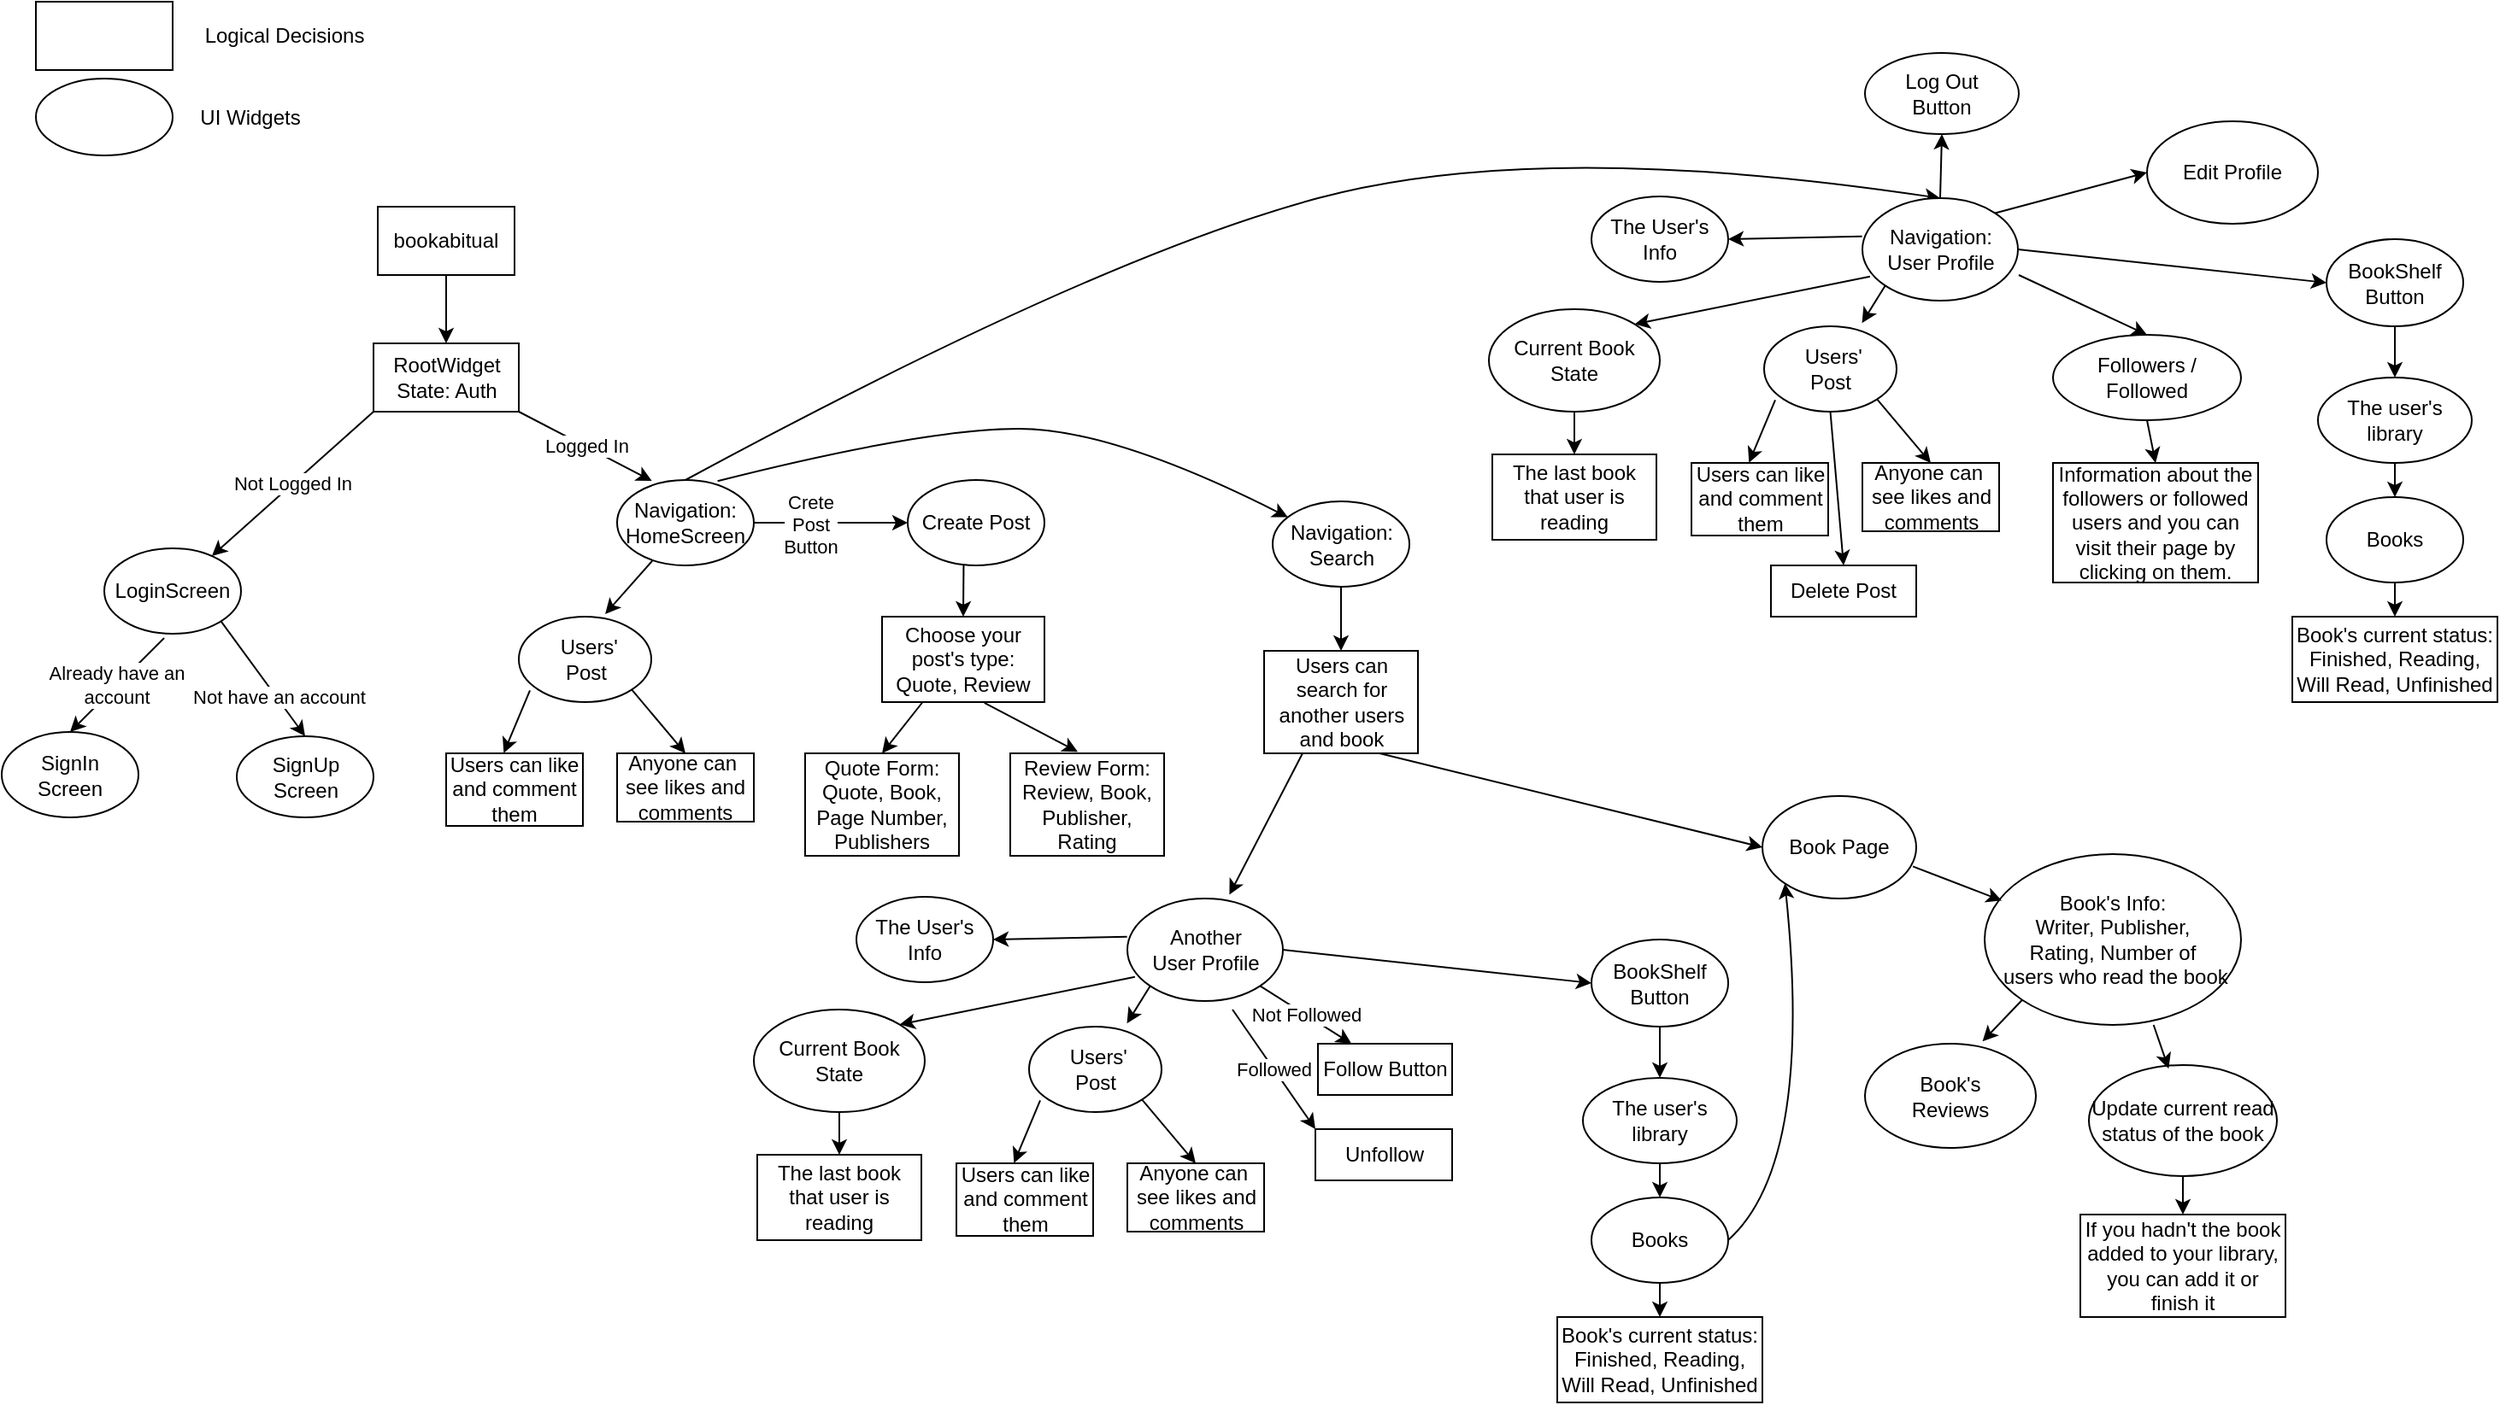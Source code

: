 <mxfile version="13.8.8" type="github">
  <diagram id="o6mYOKz96a20LUO6yvRT" name="Page-1">
    <mxGraphModel dx="1483" dy="840" grid="1" gridSize="10" guides="1" tooltips="1" connect="1" arrows="1" fold="1" page="1" pageScale="1" pageWidth="827" pageHeight="1169" math="0" shadow="0">
      <root>
        <mxCell id="0" />
        <mxCell id="1" parent="0" />
        <mxCell id="Ve-H1bilqi9meHcKyR2J-1" value="" style="rounded=0;whiteSpace=wrap;html=1;" vertex="1" parent="1">
          <mxGeometry x="40" width="80" height="40" as="geometry" />
        </mxCell>
        <mxCell id="Ve-H1bilqi9meHcKyR2J-2" value="Logical Decisions" style="text;html=1;align=center;verticalAlign=middle;resizable=0;points=[];autosize=1;" vertex="1" parent="1">
          <mxGeometry x="130" y="10" width="110" height="20" as="geometry" />
        </mxCell>
        <mxCell id="Ve-H1bilqi9meHcKyR2J-4" value="" style="ellipse;whiteSpace=wrap;html=1;" vertex="1" parent="1">
          <mxGeometry x="40" y="45" width="80" height="45" as="geometry" />
        </mxCell>
        <mxCell id="Ve-H1bilqi9meHcKyR2J-5" value="UI Widgets" style="text;html=1;align=center;verticalAlign=middle;resizable=0;points=[];autosize=1;" vertex="1" parent="1">
          <mxGeometry x="130" y="57.5" width="70" height="20" as="geometry" />
        </mxCell>
        <mxCell id="Ve-H1bilqi9meHcKyR2J-8" style="edgeStyle=orthogonalEdgeStyle;rounded=0;orthogonalLoop=1;jettySize=auto;html=1;entryX=0.5;entryY=0;entryDx=0;entryDy=0;" edge="1" parent="1" source="Ve-H1bilqi9meHcKyR2J-6" target="Ve-H1bilqi9meHcKyR2J-7">
          <mxGeometry relative="1" as="geometry" />
        </mxCell>
        <mxCell id="Ve-H1bilqi9meHcKyR2J-6" value="bookabitual" style="rounded=0;whiteSpace=wrap;html=1;" vertex="1" parent="1">
          <mxGeometry x="240" y="120" width="80" height="40" as="geometry" />
        </mxCell>
        <mxCell id="Ve-H1bilqi9meHcKyR2J-7" value="RootWidget&lt;br&gt;State: Auth" style="rounded=0;whiteSpace=wrap;html=1;" vertex="1" parent="1">
          <mxGeometry x="237.5" y="200" width="85" height="40" as="geometry" />
        </mxCell>
        <mxCell id="Ve-H1bilqi9meHcKyR2J-9" value="LoginScreen" style="ellipse;whiteSpace=wrap;html=1;" vertex="1" parent="1">
          <mxGeometry x="80" y="320" width="80" height="50" as="geometry" />
        </mxCell>
        <mxCell id="Ve-H1bilqi9meHcKyR2J-11" value="Not Logged In" style="endArrow=classic;html=1;exitX=0;exitY=1;exitDx=0;exitDy=0;" edge="1" parent="1" source="Ve-H1bilqi9meHcKyR2J-7" target="Ve-H1bilqi9meHcKyR2J-9">
          <mxGeometry width="50" height="50" relative="1" as="geometry">
            <mxPoint x="190" y="280" as="sourcePoint" />
            <mxPoint x="200" y="270" as="targetPoint" />
          </mxGeometry>
        </mxCell>
        <mxCell id="Ve-H1bilqi9meHcKyR2J-14" value="SignIn &lt;br&gt;Screen" style="ellipse;whiteSpace=wrap;html=1;" vertex="1" parent="1">
          <mxGeometry x="20" y="427.5" width="80" height="50" as="geometry" />
        </mxCell>
        <mxCell id="Ve-H1bilqi9meHcKyR2J-15" value="SignUp Screen" style="ellipse;whiteSpace=wrap;html=1;" vertex="1" parent="1">
          <mxGeometry x="157.5" y="430" width="80" height="47.5" as="geometry" />
        </mxCell>
        <mxCell id="Ve-H1bilqi9meHcKyR2J-16" value="Not have an account" style="endArrow=classic;html=1;exitX=1;exitY=1;exitDx=0;exitDy=0;entryX=0.5;entryY=0;entryDx=0;entryDy=0;" edge="1" parent="1" source="Ve-H1bilqi9meHcKyR2J-9" target="Ve-H1bilqi9meHcKyR2J-15">
          <mxGeometry x="0.329" y="1" width="50" height="50" relative="1" as="geometry">
            <mxPoint x="190" y="450" as="sourcePoint" />
            <mxPoint x="210" y="420" as="targetPoint" />
            <mxPoint as="offset" />
          </mxGeometry>
        </mxCell>
        <mxCell id="Ve-H1bilqi9meHcKyR2J-17" value="Already have an&lt;br&gt;account" style="endArrow=classic;html=1;entryX=0.5;entryY=0;entryDx=0;entryDy=0;exitX=0.438;exitY=1.05;exitDx=0;exitDy=0;exitPerimeter=0;" edge="1" parent="1" source="Ve-H1bilqi9meHcKyR2J-9" target="Ve-H1bilqi9meHcKyR2J-14">
          <mxGeometry width="50" height="50" relative="1" as="geometry">
            <mxPoint x="190" y="450" as="sourcePoint" />
            <mxPoint x="240" y="400" as="targetPoint" />
          </mxGeometry>
        </mxCell>
        <mxCell id="Ve-H1bilqi9meHcKyR2J-18" value="Navigation:&lt;br&gt;HomeScreen" style="ellipse;whiteSpace=wrap;html=1;" vertex="1" parent="1">
          <mxGeometry x="380" y="280" width="80" height="50" as="geometry" />
        </mxCell>
        <mxCell id="Ve-H1bilqi9meHcKyR2J-19" value="Logged In" style="endArrow=classic;html=1;entryX=0.254;entryY=0.01;entryDx=0;entryDy=0;entryPerimeter=0;exitX=1;exitY=1;exitDx=0;exitDy=0;" edge="1" parent="1" source="Ve-H1bilqi9meHcKyR2J-7" target="Ve-H1bilqi9meHcKyR2J-18">
          <mxGeometry width="50" height="50" relative="1" as="geometry">
            <mxPoint x="380" y="270" as="sourcePoint" />
            <mxPoint x="430" y="220" as="targetPoint" />
          </mxGeometry>
        </mxCell>
        <mxCell id="Ve-H1bilqi9meHcKyR2J-20" value="&amp;nbsp;Users&#39; &lt;br&gt;Post" style="ellipse;whiteSpace=wrap;html=1;" vertex="1" parent="1">
          <mxGeometry x="322.5" y="360" width="77.5" height="50" as="geometry" />
        </mxCell>
        <mxCell id="Ve-H1bilqi9meHcKyR2J-21" value="" style="endArrow=classic;html=1;entryX=0.652;entryY=-0.03;entryDx=0;entryDy=0;entryPerimeter=0;" edge="1" parent="1" source="Ve-H1bilqi9meHcKyR2J-18" target="Ve-H1bilqi9meHcKyR2J-20">
          <mxGeometry width="50" height="50" relative="1" as="geometry">
            <mxPoint x="380" y="440" as="sourcePoint" />
            <mxPoint x="430" y="390" as="targetPoint" />
          </mxGeometry>
        </mxCell>
        <mxCell id="Ve-H1bilqi9meHcKyR2J-22" value="Create Post" style="ellipse;whiteSpace=wrap;html=1;" vertex="1" parent="1">
          <mxGeometry x="550" y="280" width="80" height="50" as="geometry" />
        </mxCell>
        <mxCell id="Ve-H1bilqi9meHcKyR2J-23" value="Users can like and comment them" style="rounded=0;whiteSpace=wrap;html=1;" vertex="1" parent="1">
          <mxGeometry x="280" y="440" width="80" height="42.5" as="geometry" />
        </mxCell>
        <mxCell id="Ve-H1bilqi9meHcKyR2J-24" value="" style="endArrow=classic;html=1;entryX=0.421;entryY=-0.004;entryDx=0;entryDy=0;entryPerimeter=0;exitX=0.084;exitY=0.863;exitDx=0;exitDy=0;exitPerimeter=0;" edge="1" parent="1" source="Ve-H1bilqi9meHcKyR2J-20" target="Ve-H1bilqi9meHcKyR2J-23">
          <mxGeometry width="50" height="50" relative="1" as="geometry">
            <mxPoint x="380" y="410" as="sourcePoint" />
            <mxPoint x="430" y="360" as="targetPoint" />
          </mxGeometry>
        </mxCell>
        <mxCell id="Ve-H1bilqi9meHcKyR2J-25" value="" style="endArrow=classic;html=1;exitX=1;exitY=0.5;exitDx=0;exitDy=0;entryX=0;entryY=0.5;entryDx=0;entryDy=0;" edge="1" parent="1" source="Ve-H1bilqi9meHcKyR2J-18" target="Ve-H1bilqi9meHcKyR2J-22">
          <mxGeometry width="50" height="50" relative="1" as="geometry">
            <mxPoint x="380" y="250" as="sourcePoint" />
            <mxPoint x="430" y="200" as="targetPoint" />
          </mxGeometry>
        </mxCell>
        <mxCell id="Ve-H1bilqi9meHcKyR2J-26" value="Crete&lt;br&gt;Post&lt;br&gt;Button" style="edgeLabel;html=1;align=center;verticalAlign=middle;resizable=0;points=[];" vertex="1" connectable="0" parent="Ve-H1bilqi9meHcKyR2J-25">
          <mxGeometry x="-0.278" y="-1" relative="1" as="geometry">
            <mxPoint as="offset" />
          </mxGeometry>
        </mxCell>
        <mxCell id="Ve-H1bilqi9meHcKyR2J-27" value="Choose your post&#39;s type: Quote, Review" style="rounded=0;whiteSpace=wrap;html=1;" vertex="1" parent="1">
          <mxGeometry x="535" y="360" width="95" height="50" as="geometry" />
        </mxCell>
        <mxCell id="Ve-H1bilqi9meHcKyR2J-28" value="Quote Form:&lt;br&gt;Quote, Book, Page Number, Publishers" style="rounded=0;whiteSpace=wrap;html=1;" vertex="1" parent="1">
          <mxGeometry x="490" y="440" width="90" height="60" as="geometry" />
        </mxCell>
        <mxCell id="Ve-H1bilqi9meHcKyR2J-29" value="Anyone can&amp;nbsp; see likes and comments" style="rounded=0;whiteSpace=wrap;html=1;" vertex="1" parent="1">
          <mxGeometry x="380" y="440" width="80" height="40" as="geometry" />
        </mxCell>
        <mxCell id="Ve-H1bilqi9meHcKyR2J-30" value="" style="endArrow=classic;html=1;exitX=1;exitY=1;exitDx=0;exitDy=0;entryX=0.5;entryY=0;entryDx=0;entryDy=0;" edge="1" parent="1" source="Ve-H1bilqi9meHcKyR2J-20" target="Ve-H1bilqi9meHcKyR2J-29">
          <mxGeometry width="50" height="50" relative="1" as="geometry">
            <mxPoint x="560" y="420" as="sourcePoint" />
            <mxPoint x="610" y="370" as="targetPoint" />
          </mxGeometry>
        </mxCell>
        <mxCell id="Ve-H1bilqi9meHcKyR2J-31" value="" style="endArrow=classic;html=1;entryX=0.5;entryY=0;entryDx=0;entryDy=0;exitX=0.409;exitY=0.997;exitDx=0;exitDy=0;exitPerimeter=0;" edge="1" parent="1" source="Ve-H1bilqi9meHcKyR2J-22" target="Ve-H1bilqi9meHcKyR2J-27">
          <mxGeometry width="50" height="50" relative="1" as="geometry">
            <mxPoint x="560" y="360" as="sourcePoint" />
            <mxPoint x="610" y="310" as="targetPoint" />
          </mxGeometry>
        </mxCell>
        <mxCell id="Ve-H1bilqi9meHcKyR2J-32" value="" style="endArrow=classic;html=1;exitX=0.25;exitY=1;exitDx=0;exitDy=0;entryX=0.5;entryY=0;entryDx=0;entryDy=0;" edge="1" parent="1" source="Ve-H1bilqi9meHcKyR2J-27" target="Ve-H1bilqi9meHcKyR2J-28">
          <mxGeometry width="50" height="50" relative="1" as="geometry">
            <mxPoint x="560" y="420" as="sourcePoint" />
            <mxPoint x="610" y="370" as="targetPoint" />
          </mxGeometry>
        </mxCell>
        <mxCell id="Ve-H1bilqi9meHcKyR2J-33" value="Review Form:&lt;br&gt;Review, Book, Publisher, Rating" style="rounded=0;whiteSpace=wrap;html=1;" vertex="1" parent="1">
          <mxGeometry x="610" y="440" width="90" height="60" as="geometry" />
        </mxCell>
        <mxCell id="Ve-H1bilqi9meHcKyR2J-34" value="" style="endArrow=classic;html=1;entryX=0.439;entryY=-0.015;entryDx=0;entryDy=0;entryPerimeter=0;exitX=0.63;exitY=1.008;exitDx=0;exitDy=0;exitPerimeter=0;" edge="1" parent="1" source="Ve-H1bilqi9meHcKyR2J-27" target="Ve-H1bilqi9meHcKyR2J-33">
          <mxGeometry width="50" height="50" relative="1" as="geometry">
            <mxPoint x="560" y="490" as="sourcePoint" />
            <mxPoint x="610" y="440" as="targetPoint" />
          </mxGeometry>
        </mxCell>
        <mxCell id="Ve-H1bilqi9meHcKyR2J-35" value="Navigation:&lt;br&gt;Search" style="ellipse;whiteSpace=wrap;html=1;" vertex="1" parent="1">
          <mxGeometry x="763.5" y="292.5" width="80" height="50" as="geometry" />
        </mxCell>
        <mxCell id="Ve-H1bilqi9meHcKyR2J-36" value="" style="curved=1;endArrow=classic;html=1;exitX=0.735;exitY=0.012;exitDx=0;exitDy=0;exitPerimeter=0;" edge="1" parent="1" source="Ve-H1bilqi9meHcKyR2J-18" target="Ve-H1bilqi9meHcKyR2J-35">
          <mxGeometry width="50" height="50" relative="1" as="geometry">
            <mxPoint x="660" y="290" as="sourcePoint" />
            <mxPoint x="710" y="240" as="targetPoint" />
            <Array as="points">
              <mxPoint x="560" y="250" />
              <mxPoint x="670" y="250" />
            </Array>
          </mxGeometry>
        </mxCell>
        <mxCell id="Ve-H1bilqi9meHcKyR2J-37" value="Users can search for another users and book" style="rounded=0;whiteSpace=wrap;html=1;" vertex="1" parent="1">
          <mxGeometry x="758.5" y="380" width="90" height="60" as="geometry" />
        </mxCell>
        <mxCell id="Ve-H1bilqi9meHcKyR2J-38" value="" style="endArrow=classic;html=1;exitX=0.5;exitY=1;exitDx=0;exitDy=0;entryX=0.5;entryY=0;entryDx=0;entryDy=0;" edge="1" parent="1" source="Ve-H1bilqi9meHcKyR2J-35" target="Ve-H1bilqi9meHcKyR2J-37">
          <mxGeometry width="50" height="50" relative="1" as="geometry">
            <mxPoint x="716.5" y="382.5" as="sourcePoint" />
            <mxPoint x="766.5" y="332.5" as="targetPoint" />
          </mxGeometry>
        </mxCell>
        <mxCell id="Ve-H1bilqi9meHcKyR2J-39" value="Another&lt;br&gt;User Profile" style="ellipse;whiteSpace=wrap;html=1;" vertex="1" parent="1">
          <mxGeometry x="678.5" y="525" width="91" height="60" as="geometry" />
        </mxCell>
        <mxCell id="Ve-H1bilqi9meHcKyR2J-40" value="" style="endArrow=classic;html=1;entryX=0.656;entryY=-0.037;entryDx=0;entryDy=0;entryPerimeter=0;exitX=0.25;exitY=1;exitDx=0;exitDy=0;" edge="1" parent="1" source="Ve-H1bilqi9meHcKyR2J-37" target="Ve-H1bilqi9meHcKyR2J-39">
          <mxGeometry width="50" height="50" relative="1" as="geometry">
            <mxPoint x="780" y="460" as="sourcePoint" />
            <mxPoint x="830" y="410" as="targetPoint" />
          </mxGeometry>
        </mxCell>
        <mxCell id="Ve-H1bilqi9meHcKyR2J-41" value="Book Page" style="ellipse;whiteSpace=wrap;html=1;" vertex="1" parent="1">
          <mxGeometry x="1050" y="465" width="90" height="60" as="geometry" />
        </mxCell>
        <mxCell id="Ve-H1bilqi9meHcKyR2J-45" value="&amp;nbsp;Users&#39; &lt;br&gt;Post" style="ellipse;whiteSpace=wrap;html=1;" vertex="1" parent="1">
          <mxGeometry x="621" y="600" width="77.5" height="50" as="geometry" />
        </mxCell>
        <mxCell id="Ve-H1bilqi9meHcKyR2J-46" value="Users can like and comment them" style="rounded=0;whiteSpace=wrap;html=1;" vertex="1" parent="1">
          <mxGeometry x="578.5" y="680" width="80" height="42.5" as="geometry" />
        </mxCell>
        <mxCell id="Ve-H1bilqi9meHcKyR2J-47" value="" style="endArrow=classic;html=1;entryX=0.421;entryY=-0.004;entryDx=0;entryDy=0;entryPerimeter=0;exitX=0.084;exitY=0.863;exitDx=0;exitDy=0;exitPerimeter=0;" edge="1" parent="1" source="Ve-H1bilqi9meHcKyR2J-45" target="Ve-H1bilqi9meHcKyR2J-46">
          <mxGeometry width="50" height="50" relative="1" as="geometry">
            <mxPoint x="678.5" y="650" as="sourcePoint" />
            <mxPoint x="728.5" y="600" as="targetPoint" />
          </mxGeometry>
        </mxCell>
        <mxCell id="Ve-H1bilqi9meHcKyR2J-48" value="Anyone can&amp;nbsp; see likes and comments" style="rounded=0;whiteSpace=wrap;html=1;" vertex="1" parent="1">
          <mxGeometry x="678.5" y="680" width="80" height="40" as="geometry" />
        </mxCell>
        <mxCell id="Ve-H1bilqi9meHcKyR2J-49" value="" style="endArrow=classic;html=1;exitX=1;exitY=1;exitDx=0;exitDy=0;entryX=0.5;entryY=0;entryDx=0;entryDy=0;" edge="1" parent="1" source="Ve-H1bilqi9meHcKyR2J-45" target="Ve-H1bilqi9meHcKyR2J-48">
          <mxGeometry width="50" height="50" relative="1" as="geometry">
            <mxPoint x="858.5" y="660" as="sourcePoint" />
            <mxPoint x="908.5" y="610" as="targetPoint" />
          </mxGeometry>
        </mxCell>
        <mxCell id="Ve-H1bilqi9meHcKyR2J-50" value="Follow Button" style="rounded=0;whiteSpace=wrap;html=1;" vertex="1" parent="1">
          <mxGeometry x="790" y="610" width="78.5" height="30" as="geometry" />
        </mxCell>
        <mxCell id="Ve-H1bilqi9meHcKyR2J-51" value="Current Book&lt;br&gt;State" style="ellipse;whiteSpace=wrap;html=1;" vertex="1" parent="1">
          <mxGeometry x="460" y="590" width="100" height="60" as="geometry" />
        </mxCell>
        <mxCell id="Ve-H1bilqi9meHcKyR2J-52" value="The last book that user is reading" style="rounded=0;whiteSpace=wrap;html=1;" vertex="1" parent="1">
          <mxGeometry x="462" y="675" width="96" height="50" as="geometry" />
        </mxCell>
        <mxCell id="Ve-H1bilqi9meHcKyR2J-53" value="" style="endArrow=classic;html=1;exitX=0.5;exitY=1;exitDx=0;exitDy=0;entryX=0.5;entryY=0;entryDx=0;entryDy=0;" edge="1" parent="1" source="Ve-H1bilqi9meHcKyR2J-51" target="Ve-H1bilqi9meHcKyR2J-52">
          <mxGeometry width="50" height="50" relative="1" as="geometry">
            <mxPoint x="570" y="650" as="sourcePoint" />
            <mxPoint x="620" y="600" as="targetPoint" />
          </mxGeometry>
        </mxCell>
        <mxCell id="Ve-H1bilqi9meHcKyR2J-54" value="Unfollow" style="rounded=0;whiteSpace=wrap;html=1;" vertex="1" parent="1">
          <mxGeometry x="788.5" y="660" width="80" height="30" as="geometry" />
        </mxCell>
        <mxCell id="Ve-H1bilqi9meHcKyR2J-56" value="Not Followed" style="endArrow=classic;html=1;exitX=1;exitY=1;exitDx=0;exitDy=0;entryX=0.25;entryY=0;entryDx=0;entryDy=0;" edge="1" parent="1" source="Ve-H1bilqi9meHcKyR2J-39" target="Ve-H1bilqi9meHcKyR2J-50">
          <mxGeometry width="50" height="50" relative="1" as="geometry">
            <mxPoint x="1040" y="530" as="sourcePoint" />
            <mxPoint x="1090" y="480" as="targetPoint" />
          </mxGeometry>
        </mxCell>
        <mxCell id="Ve-H1bilqi9meHcKyR2J-57" value="Followed" style="endArrow=classic;html=1;entryX=0;entryY=0;entryDx=0;entryDy=0;exitX=0.676;exitY=1.083;exitDx=0;exitDy=0;exitPerimeter=0;" edge="1" parent="1" source="Ve-H1bilqi9meHcKyR2J-39" target="Ve-H1bilqi9meHcKyR2J-54">
          <mxGeometry width="50" height="50" relative="1" as="geometry">
            <mxPoint x="750" y="530" as="sourcePoint" />
            <mxPoint x="800" y="480" as="targetPoint" />
          </mxGeometry>
        </mxCell>
        <mxCell id="Ve-H1bilqi9meHcKyR2J-58" value="" style="endArrow=classic;html=1;exitX=0;exitY=1;exitDx=0;exitDy=0;entryX=0.739;entryY=-0.038;entryDx=0;entryDy=0;entryPerimeter=0;" edge="1" parent="1" source="Ve-H1bilqi9meHcKyR2J-39" target="Ve-H1bilqi9meHcKyR2J-45">
          <mxGeometry width="50" height="50" relative="1" as="geometry">
            <mxPoint x="750" y="530" as="sourcePoint" />
            <mxPoint x="800" y="480" as="targetPoint" />
          </mxGeometry>
        </mxCell>
        <mxCell id="Ve-H1bilqi9meHcKyR2J-59" value="" style="endArrow=classic;html=1;exitX=0.049;exitY=0.764;exitDx=0;exitDy=0;exitPerimeter=0;entryX=1;entryY=0;entryDx=0;entryDy=0;" edge="1" parent="1" source="Ve-H1bilqi9meHcKyR2J-39" target="Ve-H1bilqi9meHcKyR2J-51">
          <mxGeometry width="50" height="50" relative="1" as="geometry">
            <mxPoint x="750" y="530" as="sourcePoint" />
            <mxPoint x="800" y="480" as="targetPoint" />
          </mxGeometry>
        </mxCell>
        <mxCell id="Ve-H1bilqi9meHcKyR2J-60" value="BookShelf&lt;br&gt;Button" style="ellipse;whiteSpace=wrap;html=1;" vertex="1" parent="1">
          <mxGeometry x="950" y="549" width="80" height="51" as="geometry" />
        </mxCell>
        <mxCell id="Ve-H1bilqi9meHcKyR2J-61" value="" style="endArrow=classic;html=1;exitX=1;exitY=0.5;exitDx=0;exitDy=0;entryX=0;entryY=0.5;entryDx=0;entryDy=0;" edge="1" parent="1" source="Ve-H1bilqi9meHcKyR2J-39" target="Ve-H1bilqi9meHcKyR2J-60">
          <mxGeometry width="50" height="50" relative="1" as="geometry">
            <mxPoint x="920" y="530" as="sourcePoint" />
            <mxPoint x="970" y="480" as="targetPoint" />
          </mxGeometry>
        </mxCell>
        <mxCell id="Ve-H1bilqi9meHcKyR2J-65" value="The user&#39;s &lt;br&gt;library" style="ellipse;whiteSpace=wrap;html=1;" vertex="1" parent="1">
          <mxGeometry x="945" y="630" width="90" height="50" as="geometry" />
        </mxCell>
        <mxCell id="Ve-H1bilqi9meHcKyR2J-66" value="Book&#39;s current status:&lt;br&gt;Finished, Reading, Will Read, Unfinished" style="rounded=0;whiteSpace=wrap;html=1;" vertex="1" parent="1">
          <mxGeometry x="930" y="770" width="120" height="50" as="geometry" />
        </mxCell>
        <mxCell id="Ve-H1bilqi9meHcKyR2J-68" value="Books" style="ellipse;whiteSpace=wrap;html=1;" vertex="1" parent="1">
          <mxGeometry x="950" y="700" width="80" height="50" as="geometry" />
        </mxCell>
        <mxCell id="Ve-H1bilqi9meHcKyR2J-69" value="" style="endArrow=classic;html=1;entryX=0.5;entryY=0;entryDx=0;entryDy=0;exitX=0.5;exitY=1;exitDx=0;exitDy=0;" edge="1" parent="1" source="Ve-H1bilqi9meHcKyR2J-60" target="Ve-H1bilqi9meHcKyR2J-65">
          <mxGeometry width="50" height="50" relative="1" as="geometry">
            <mxPoint x="890" y="600" as="sourcePoint" />
            <mxPoint x="940" y="550" as="targetPoint" />
          </mxGeometry>
        </mxCell>
        <mxCell id="Ve-H1bilqi9meHcKyR2J-71" value="" style="endArrow=classic;html=1;entryX=0.5;entryY=0;entryDx=0;entryDy=0;exitX=0.5;exitY=1;exitDx=0;exitDy=0;" edge="1" parent="1" source="Ve-H1bilqi9meHcKyR2J-65" target="Ve-H1bilqi9meHcKyR2J-68">
          <mxGeometry width="50" height="50" relative="1" as="geometry">
            <mxPoint x="890" y="600" as="sourcePoint" />
            <mxPoint x="940" y="550" as="targetPoint" />
          </mxGeometry>
        </mxCell>
        <mxCell id="Ve-H1bilqi9meHcKyR2J-72" value="" style="endArrow=classic;html=1;exitX=0.5;exitY=1;exitDx=0;exitDy=0;entryX=0.5;entryY=0;entryDx=0;entryDy=0;" edge="1" parent="1" source="Ve-H1bilqi9meHcKyR2J-68" target="Ve-H1bilqi9meHcKyR2J-66">
          <mxGeometry width="50" height="50" relative="1" as="geometry">
            <mxPoint x="890" y="600" as="sourcePoint" />
            <mxPoint x="940" y="550" as="targetPoint" />
          </mxGeometry>
        </mxCell>
        <mxCell id="Ve-H1bilqi9meHcKyR2J-74" value="" style="curved=1;endArrow=classic;html=1;exitX=1;exitY=0.5;exitDx=0;exitDy=0;entryX=0;entryY=1;entryDx=0;entryDy=0;" edge="1" parent="1" source="Ve-H1bilqi9meHcKyR2J-68" target="Ve-H1bilqi9meHcKyR2J-41">
          <mxGeometry width="50" height="50" relative="1" as="geometry">
            <mxPoint x="890" y="600" as="sourcePoint" />
            <mxPoint x="940" y="550" as="targetPoint" />
            <Array as="points">
              <mxPoint x="1080" y="680" />
            </Array>
          </mxGeometry>
        </mxCell>
        <mxCell id="Ve-H1bilqi9meHcKyR2J-75" value="" style="endArrow=classic;html=1;exitX=0.75;exitY=1;exitDx=0;exitDy=0;entryX=0;entryY=0.5;entryDx=0;entryDy=0;" edge="1" parent="1" source="Ve-H1bilqi9meHcKyR2J-37" target="Ve-H1bilqi9meHcKyR2J-41">
          <mxGeometry width="50" height="50" relative="1" as="geometry">
            <mxPoint x="1000" y="520" as="sourcePoint" />
            <mxPoint x="1050" y="470" as="targetPoint" />
          </mxGeometry>
        </mxCell>
        <mxCell id="Ve-H1bilqi9meHcKyR2J-76" value="Book&#39;s&lt;br&gt;Reviews" style="ellipse;whiteSpace=wrap;html=1;" vertex="1" parent="1">
          <mxGeometry x="1110" y="610" width="100" height="61" as="geometry" />
        </mxCell>
        <mxCell id="Ve-H1bilqi9meHcKyR2J-77" value="Book&#39;s Info:&lt;br&gt;Writer, Publisher,&lt;br&gt;Rating, Number of&lt;br&gt;&amp;nbsp;users who read the book" style="ellipse;whiteSpace=wrap;html=1;" vertex="1" parent="1">
          <mxGeometry x="1180" y="499" width="150" height="100" as="geometry" />
        </mxCell>
        <mxCell id="Ve-H1bilqi9meHcKyR2J-78" value="" style="endArrow=classic;html=1;exitX=0.978;exitY=0.687;exitDx=0;exitDy=0;exitPerimeter=0;entryX=0.067;entryY=0.272;entryDx=0;entryDy=0;entryPerimeter=0;" edge="1" parent="1" source="Ve-H1bilqi9meHcKyR2J-41" target="Ve-H1bilqi9meHcKyR2J-77">
          <mxGeometry width="50" height="50" relative="1" as="geometry">
            <mxPoint x="1220" y="580" as="sourcePoint" />
            <mxPoint x="1270" y="530" as="targetPoint" />
          </mxGeometry>
        </mxCell>
        <mxCell id="Ve-H1bilqi9meHcKyR2J-79" value="Update current read status of the book" style="ellipse;whiteSpace=wrap;html=1;" vertex="1" parent="1">
          <mxGeometry x="1241" y="622.5" width="110" height="65" as="geometry" />
        </mxCell>
        <mxCell id="Ve-H1bilqi9meHcKyR2J-81" value="If you hadn&#39;t the book added to your library, you can add it or finish it" style="rounded=0;whiteSpace=wrap;html=1;" vertex="1" parent="1">
          <mxGeometry x="1236" y="710" width="120" height="60" as="geometry" />
        </mxCell>
        <mxCell id="Ve-H1bilqi9meHcKyR2J-82" value="" style="endArrow=classic;html=1;exitX=0.5;exitY=1;exitDx=0;exitDy=0;entryX=0.5;entryY=0;entryDx=0;entryDy=0;" edge="1" parent="1" source="Ve-H1bilqi9meHcKyR2J-79" target="Ve-H1bilqi9meHcKyR2J-81">
          <mxGeometry width="50" height="50" relative="1" as="geometry">
            <mxPoint x="1280" y="550" as="sourcePoint" />
            <mxPoint x="1330" y="500" as="targetPoint" />
          </mxGeometry>
        </mxCell>
        <mxCell id="Ve-H1bilqi9meHcKyR2J-83" value="" style="endArrow=classic;html=1;entryX=0.688;entryY=-0.023;entryDx=0;entryDy=0;entryPerimeter=0;exitX=0;exitY=1;exitDx=0;exitDy=0;" edge="1" parent="1" source="Ve-H1bilqi9meHcKyR2J-77" target="Ve-H1bilqi9meHcKyR2J-76">
          <mxGeometry width="50" height="50" relative="1" as="geometry">
            <mxPoint x="1280" y="550" as="sourcePoint" />
            <mxPoint x="1330" y="500" as="targetPoint" />
          </mxGeometry>
        </mxCell>
        <mxCell id="Ve-H1bilqi9meHcKyR2J-84" value="" style="endArrow=classic;html=1;exitX=0.659;exitY=1;exitDx=0;exitDy=0;exitPerimeter=0;entryX=0.424;entryY=0.032;entryDx=0;entryDy=0;entryPerimeter=0;" edge="1" parent="1" source="Ve-H1bilqi9meHcKyR2J-77" target="Ve-H1bilqi9meHcKyR2J-79">
          <mxGeometry width="50" height="50" relative="1" as="geometry">
            <mxPoint x="1280" y="550" as="sourcePoint" />
            <mxPoint x="1330" y="500" as="targetPoint" />
          </mxGeometry>
        </mxCell>
        <mxCell id="Ve-H1bilqi9meHcKyR2J-86" value="" style="curved=1;endArrow=classic;html=1;exitX=0.5;exitY=0;exitDx=0;exitDy=0;entryX=0.5;entryY=0;entryDx=0;entryDy=0;" edge="1" parent="1" source="Ve-H1bilqi9meHcKyR2J-18" target="Ve-H1bilqi9meHcKyR2J-114">
          <mxGeometry width="50" height="50" relative="1" as="geometry">
            <mxPoint x="750" y="230" as="sourcePoint" />
            <mxPoint x="1180.0" y="50.0" as="targetPoint" />
            <Array as="points">
              <mxPoint x="660" y="150" />
              <mxPoint x="920" y="80" />
            </Array>
          </mxGeometry>
        </mxCell>
        <mxCell id="Ve-H1bilqi9meHcKyR2J-87" value="The User&#39;s Info" style="ellipse;whiteSpace=wrap;html=1;" vertex="1" parent="1">
          <mxGeometry x="520" y="524" width="80" height="50" as="geometry" />
        </mxCell>
        <mxCell id="Ve-H1bilqi9meHcKyR2J-88" value="" style="endArrow=classic;html=1;exitX=-0.002;exitY=0.372;exitDx=0;exitDy=0;exitPerimeter=0;entryX=1;entryY=0.5;entryDx=0;entryDy=0;" edge="1" parent="1" source="Ve-H1bilqi9meHcKyR2J-39" target="Ve-H1bilqi9meHcKyR2J-87">
          <mxGeometry width="50" height="50" relative="1" as="geometry">
            <mxPoint x="630" y="450" as="sourcePoint" />
            <mxPoint x="680" y="400" as="targetPoint" />
          </mxGeometry>
        </mxCell>
        <mxCell id="Ve-H1bilqi9meHcKyR2J-114" value="Navigation:&lt;br&gt;User Profile" style="ellipse;whiteSpace=wrap;html=1;" vertex="1" parent="1">
          <mxGeometry x="1108.5" y="115" width="91" height="60" as="geometry" />
        </mxCell>
        <mxCell id="Ve-H1bilqi9meHcKyR2J-115" value="&amp;nbsp;Users&#39; &lt;br&gt;Post" style="ellipse;whiteSpace=wrap;html=1;" vertex="1" parent="1">
          <mxGeometry x="1051" y="190" width="77.5" height="50" as="geometry" />
        </mxCell>
        <mxCell id="Ve-H1bilqi9meHcKyR2J-116" value="Users can like and comment them" style="rounded=0;whiteSpace=wrap;html=1;" vertex="1" parent="1">
          <mxGeometry x="1008.5" y="270" width="80" height="42.5" as="geometry" />
        </mxCell>
        <mxCell id="Ve-H1bilqi9meHcKyR2J-117" value="" style="endArrow=classic;html=1;entryX=0.421;entryY=-0.004;entryDx=0;entryDy=0;entryPerimeter=0;exitX=0.084;exitY=0.863;exitDx=0;exitDy=0;exitPerimeter=0;" edge="1" parent="1" source="Ve-H1bilqi9meHcKyR2J-115" target="Ve-H1bilqi9meHcKyR2J-116">
          <mxGeometry width="50" height="50" relative="1" as="geometry">
            <mxPoint x="1108.5" y="240" as="sourcePoint" />
            <mxPoint x="1158.5" y="190" as="targetPoint" />
          </mxGeometry>
        </mxCell>
        <mxCell id="Ve-H1bilqi9meHcKyR2J-118" value="Anyone can&amp;nbsp; see likes and comments" style="rounded=0;whiteSpace=wrap;html=1;" vertex="1" parent="1">
          <mxGeometry x="1108.5" y="270" width="80" height="40" as="geometry" />
        </mxCell>
        <mxCell id="Ve-H1bilqi9meHcKyR2J-119" value="" style="endArrow=classic;html=1;exitX=1;exitY=1;exitDx=0;exitDy=0;entryX=0.5;entryY=0;entryDx=0;entryDy=0;" edge="1" parent="1" source="Ve-H1bilqi9meHcKyR2J-115" target="Ve-H1bilqi9meHcKyR2J-118">
          <mxGeometry width="50" height="50" relative="1" as="geometry">
            <mxPoint x="1288.5" y="250" as="sourcePoint" />
            <mxPoint x="1338.5" y="200" as="targetPoint" />
          </mxGeometry>
        </mxCell>
        <mxCell id="Ve-H1bilqi9meHcKyR2J-121" value="Current Book&lt;br&gt;State" style="ellipse;whiteSpace=wrap;html=1;" vertex="1" parent="1">
          <mxGeometry x="890" y="180" width="100" height="60" as="geometry" />
        </mxCell>
        <mxCell id="Ve-H1bilqi9meHcKyR2J-122" value="The last book that user is reading" style="rounded=0;whiteSpace=wrap;html=1;" vertex="1" parent="1">
          <mxGeometry x="892" y="265" width="96" height="50" as="geometry" />
        </mxCell>
        <mxCell id="Ve-H1bilqi9meHcKyR2J-123" value="" style="endArrow=classic;html=1;exitX=0.5;exitY=1;exitDx=0;exitDy=0;entryX=0.5;entryY=0;entryDx=0;entryDy=0;" edge="1" parent="1" source="Ve-H1bilqi9meHcKyR2J-121" target="Ve-H1bilqi9meHcKyR2J-122">
          <mxGeometry width="50" height="50" relative="1" as="geometry">
            <mxPoint x="1000" y="240" as="sourcePoint" />
            <mxPoint x="1050" y="190" as="targetPoint" />
          </mxGeometry>
        </mxCell>
        <mxCell id="Ve-H1bilqi9meHcKyR2J-127" value="" style="endArrow=classic;html=1;exitX=0;exitY=1;exitDx=0;exitDy=0;entryX=0.739;entryY=-0.038;entryDx=0;entryDy=0;entryPerimeter=0;" edge="1" parent="1" source="Ve-H1bilqi9meHcKyR2J-114" target="Ve-H1bilqi9meHcKyR2J-115">
          <mxGeometry width="50" height="50" relative="1" as="geometry">
            <mxPoint x="1180" y="120" as="sourcePoint" />
            <mxPoint x="1230" y="70" as="targetPoint" />
          </mxGeometry>
        </mxCell>
        <mxCell id="Ve-H1bilqi9meHcKyR2J-128" value="" style="endArrow=classic;html=1;exitX=0.049;exitY=0.764;exitDx=0;exitDy=0;exitPerimeter=0;entryX=1;entryY=0;entryDx=0;entryDy=0;" edge="1" parent="1" source="Ve-H1bilqi9meHcKyR2J-114" target="Ve-H1bilqi9meHcKyR2J-121">
          <mxGeometry width="50" height="50" relative="1" as="geometry">
            <mxPoint x="1180" y="120" as="sourcePoint" />
            <mxPoint x="1230" y="70" as="targetPoint" />
          </mxGeometry>
        </mxCell>
        <mxCell id="Ve-H1bilqi9meHcKyR2J-129" value="BookShelf&lt;br&gt;Button" style="ellipse;whiteSpace=wrap;html=1;" vertex="1" parent="1">
          <mxGeometry x="1380" y="139" width="80" height="51" as="geometry" />
        </mxCell>
        <mxCell id="Ve-H1bilqi9meHcKyR2J-130" value="" style="endArrow=classic;html=1;exitX=1;exitY=0.5;exitDx=0;exitDy=0;entryX=0;entryY=0.5;entryDx=0;entryDy=0;" edge="1" parent="1" source="Ve-H1bilqi9meHcKyR2J-114" target="Ve-H1bilqi9meHcKyR2J-129">
          <mxGeometry width="50" height="50" relative="1" as="geometry">
            <mxPoint x="1350" y="120" as="sourcePoint" />
            <mxPoint x="1400" y="70" as="targetPoint" />
          </mxGeometry>
        </mxCell>
        <mxCell id="Ve-H1bilqi9meHcKyR2J-131" value="The user&#39;s &lt;br&gt;library" style="ellipse;whiteSpace=wrap;html=1;" vertex="1" parent="1">
          <mxGeometry x="1375" y="220" width="90" height="50" as="geometry" />
        </mxCell>
        <mxCell id="Ve-H1bilqi9meHcKyR2J-132" value="Book&#39;s current status:&lt;br&gt;Finished, Reading, Will Read, Unfinished" style="rounded=0;whiteSpace=wrap;html=1;" vertex="1" parent="1">
          <mxGeometry x="1360" y="360" width="120" height="50" as="geometry" />
        </mxCell>
        <mxCell id="Ve-H1bilqi9meHcKyR2J-133" value="Books" style="ellipse;whiteSpace=wrap;html=1;" vertex="1" parent="1">
          <mxGeometry x="1380" y="290" width="80" height="50" as="geometry" />
        </mxCell>
        <mxCell id="Ve-H1bilqi9meHcKyR2J-134" value="" style="endArrow=classic;html=1;entryX=0.5;entryY=0;entryDx=0;entryDy=0;exitX=0.5;exitY=1;exitDx=0;exitDy=0;" edge="1" parent="1" source="Ve-H1bilqi9meHcKyR2J-129" target="Ve-H1bilqi9meHcKyR2J-131">
          <mxGeometry width="50" height="50" relative="1" as="geometry">
            <mxPoint x="1320" y="190" as="sourcePoint" />
            <mxPoint x="1370" y="140" as="targetPoint" />
          </mxGeometry>
        </mxCell>
        <mxCell id="Ve-H1bilqi9meHcKyR2J-135" value="" style="endArrow=classic;html=1;entryX=0.5;entryY=0;entryDx=0;entryDy=0;exitX=0.5;exitY=1;exitDx=0;exitDy=0;" edge="1" parent="1" source="Ve-H1bilqi9meHcKyR2J-131" target="Ve-H1bilqi9meHcKyR2J-133">
          <mxGeometry width="50" height="50" relative="1" as="geometry">
            <mxPoint x="1320" y="190" as="sourcePoint" />
            <mxPoint x="1370" y="140" as="targetPoint" />
          </mxGeometry>
        </mxCell>
        <mxCell id="Ve-H1bilqi9meHcKyR2J-136" value="" style="endArrow=classic;html=1;exitX=0.5;exitY=1;exitDx=0;exitDy=0;entryX=0.5;entryY=0;entryDx=0;entryDy=0;" edge="1" parent="1" source="Ve-H1bilqi9meHcKyR2J-133" target="Ve-H1bilqi9meHcKyR2J-132">
          <mxGeometry width="50" height="50" relative="1" as="geometry">
            <mxPoint x="1320" y="190" as="sourcePoint" />
            <mxPoint x="1370" y="140" as="targetPoint" />
          </mxGeometry>
        </mxCell>
        <mxCell id="Ve-H1bilqi9meHcKyR2J-137" value="The User&#39;s Info" style="ellipse;whiteSpace=wrap;html=1;" vertex="1" parent="1">
          <mxGeometry x="950" y="114" width="80" height="50" as="geometry" />
        </mxCell>
        <mxCell id="Ve-H1bilqi9meHcKyR2J-138" value="" style="endArrow=classic;html=1;exitX=-0.002;exitY=0.372;exitDx=0;exitDy=0;exitPerimeter=0;entryX=1;entryY=0.5;entryDx=0;entryDy=0;" edge="1" parent="1" source="Ve-H1bilqi9meHcKyR2J-114" target="Ve-H1bilqi9meHcKyR2J-137">
          <mxGeometry width="50" height="50" relative="1" as="geometry">
            <mxPoint x="1060" y="40" as="sourcePoint" />
            <mxPoint x="1110" y="-10" as="targetPoint" />
          </mxGeometry>
        </mxCell>
        <mxCell id="Ve-H1bilqi9meHcKyR2J-139" value="Followers / Followed" style="ellipse;whiteSpace=wrap;html=1;" vertex="1" parent="1">
          <mxGeometry x="1220" y="195" width="110" height="50" as="geometry" />
        </mxCell>
        <mxCell id="Ve-H1bilqi9meHcKyR2J-140" value="Information about the followers or followed users and you can visit their page by clicking on them." style="rounded=0;whiteSpace=wrap;html=1;" vertex="1" parent="1">
          <mxGeometry x="1220" y="270" width="120" height="70" as="geometry" />
        </mxCell>
        <mxCell id="Ve-H1bilqi9meHcKyR2J-141" value="" style="endArrow=classic;html=1;entryX=0.5;entryY=0;entryDx=0;entryDy=0;" edge="1" parent="1" target="Ve-H1bilqi9meHcKyR2J-139">
          <mxGeometry width="50" height="50" relative="1" as="geometry">
            <mxPoint x="1200" y="160" as="sourcePoint" />
            <mxPoint x="1210" y="300" as="targetPoint" />
          </mxGeometry>
        </mxCell>
        <mxCell id="Ve-H1bilqi9meHcKyR2J-144" value="" style="endArrow=classic;html=1;exitX=0.5;exitY=1;exitDx=0;exitDy=0;entryX=0.5;entryY=0;entryDx=0;entryDy=0;" edge="1" parent="1" source="Ve-H1bilqi9meHcKyR2J-139" target="Ve-H1bilqi9meHcKyR2J-140">
          <mxGeometry width="50" height="50" relative="1" as="geometry">
            <mxPoint x="1160" y="350" as="sourcePoint" />
            <mxPoint x="1210" y="300" as="targetPoint" />
          </mxGeometry>
        </mxCell>
        <mxCell id="Ve-H1bilqi9meHcKyR2J-147" value="Delete Post" style="rounded=0;whiteSpace=wrap;html=1;" vertex="1" parent="1">
          <mxGeometry x="1055" y="330" width="85" height="30" as="geometry" />
        </mxCell>
        <mxCell id="Ve-H1bilqi9meHcKyR2J-148" value="" style="endArrow=classic;html=1;exitX=0.5;exitY=1;exitDx=0;exitDy=0;entryX=0.5;entryY=0;entryDx=0;entryDy=0;" edge="1" parent="1" source="Ve-H1bilqi9meHcKyR2J-115" target="Ve-H1bilqi9meHcKyR2J-147">
          <mxGeometry width="50" height="50" relative="1" as="geometry">
            <mxPoint x="1160" y="340" as="sourcePoint" />
            <mxPoint x="1210" y="290" as="targetPoint" />
          </mxGeometry>
        </mxCell>
        <mxCell id="Ve-H1bilqi9meHcKyR2J-149" value="Edit Profile" style="ellipse;whiteSpace=wrap;html=1;" vertex="1" parent="1">
          <mxGeometry x="1275" y="70" width="100" height="60" as="geometry" />
        </mxCell>
        <mxCell id="Ve-H1bilqi9meHcKyR2J-150" value="" style="endArrow=classic;html=1;exitX=1;exitY=0;exitDx=0;exitDy=0;entryX=0;entryY=0.5;entryDx=0;entryDy=0;" edge="1" parent="1" source="Ve-H1bilqi9meHcKyR2J-114" target="Ve-H1bilqi9meHcKyR2J-149">
          <mxGeometry width="50" height="50" relative="1" as="geometry">
            <mxPoint x="1200" y="120" as="sourcePoint" />
            <mxPoint x="1250" y="70" as="targetPoint" />
          </mxGeometry>
        </mxCell>
        <mxCell id="Ve-H1bilqi9meHcKyR2J-151" value="Log Out&lt;br&gt;Button" style="ellipse;whiteSpace=wrap;html=1;" vertex="1" parent="1">
          <mxGeometry x="1110" y="30" width="90" height="47.5" as="geometry" />
        </mxCell>
        <mxCell id="Ve-H1bilqi9meHcKyR2J-152" value="" style="endArrow=classic;html=1;exitX=0.5;exitY=0;exitDx=0;exitDy=0;entryX=0.5;entryY=1;entryDx=0;entryDy=0;" edge="1" parent="1" source="Ve-H1bilqi9meHcKyR2J-114" target="Ve-H1bilqi9meHcKyR2J-151">
          <mxGeometry width="50" height="50" relative="1" as="geometry">
            <mxPoint x="870" y="250" as="sourcePoint" />
            <mxPoint x="920" y="200" as="targetPoint" />
          </mxGeometry>
        </mxCell>
      </root>
    </mxGraphModel>
  </diagram>
</mxfile>
